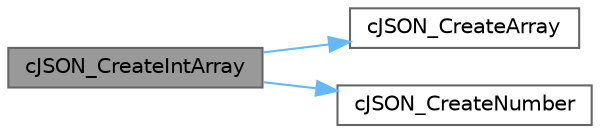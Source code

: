 digraph "cJSON_CreateIntArray"
{
 // LATEX_PDF_SIZE
  bgcolor="transparent";
  edge [fontname=Helvetica,fontsize=10,labelfontname=Helvetica,labelfontsize=10];
  node [fontname=Helvetica,fontsize=10,shape=box,height=0.2,width=0.4];
  rankdir="LR";
  Node1 [label="cJSON_CreateIntArray",height=0.2,width=0.4,color="gray40", fillcolor="grey60", style="filled", fontcolor="black",tooltip=" "];
  Node1 -> Node2 [color="steelblue1",style="solid"];
  Node2 [label="cJSON_CreateArray",height=0.2,width=0.4,color="grey40", fillcolor="white", style="filled",URL="$c_j_s_o_n_8c.html#aa11e27ba466f8a2a051f49cd7209c6b7",tooltip=" "];
  Node1 -> Node3 [color="steelblue1",style="solid"];
  Node3 [label="cJSON_CreateNumber",height=0.2,width=0.4,color="grey40", fillcolor="white", style="filled",URL="$c_j_s_o_n_8c.html#a12f0714841b8a047bc9c1293af4334cb",tooltip=" "];
}
